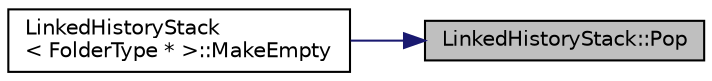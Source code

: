 digraph "LinkedHistoryStack::Pop"
{
 // LATEX_PDF_SIZE
  edge [fontname="Helvetica",fontsize="10",labelfontname="Helvetica",labelfontsize="10"];
  node [fontname="Helvetica",fontsize="10",shape=record];
  rankdir="RL";
  Node29 [label="LinkedHistoryStack::Pop",height=0.2,width=0.4,color="black", fillcolor="grey75", style="filled", fontcolor="black",tooltip="Remove the top data from the Linked History Stack, if Linked Stack is empty throw EmptyLinked Stack E..."];
  Node29 -> Node30 [dir="back",color="midnightblue",fontsize="10",style="solid",fontname="Helvetica"];
  Node30 [label="LinkedHistoryStack\l\< FolderType * \>::MakeEmpty",height=0.2,width=0.4,color="black", fillcolor="white", style="filled",URL="$class_linked_history_stack.html#a8f7d33e10a2d71cc971e5a943571028d",tooltip="Make Linked History Stack empty."];
}
